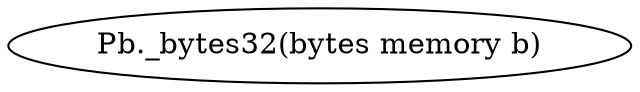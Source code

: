 digraph "" {
	graph [bb="0,0,254.34,36"];
	node [label="\N"];
	"Pb._bytes32(bytes memory b)"	 [height=0.5,
		pos="127.17,18",
		width=3.5324];
}
